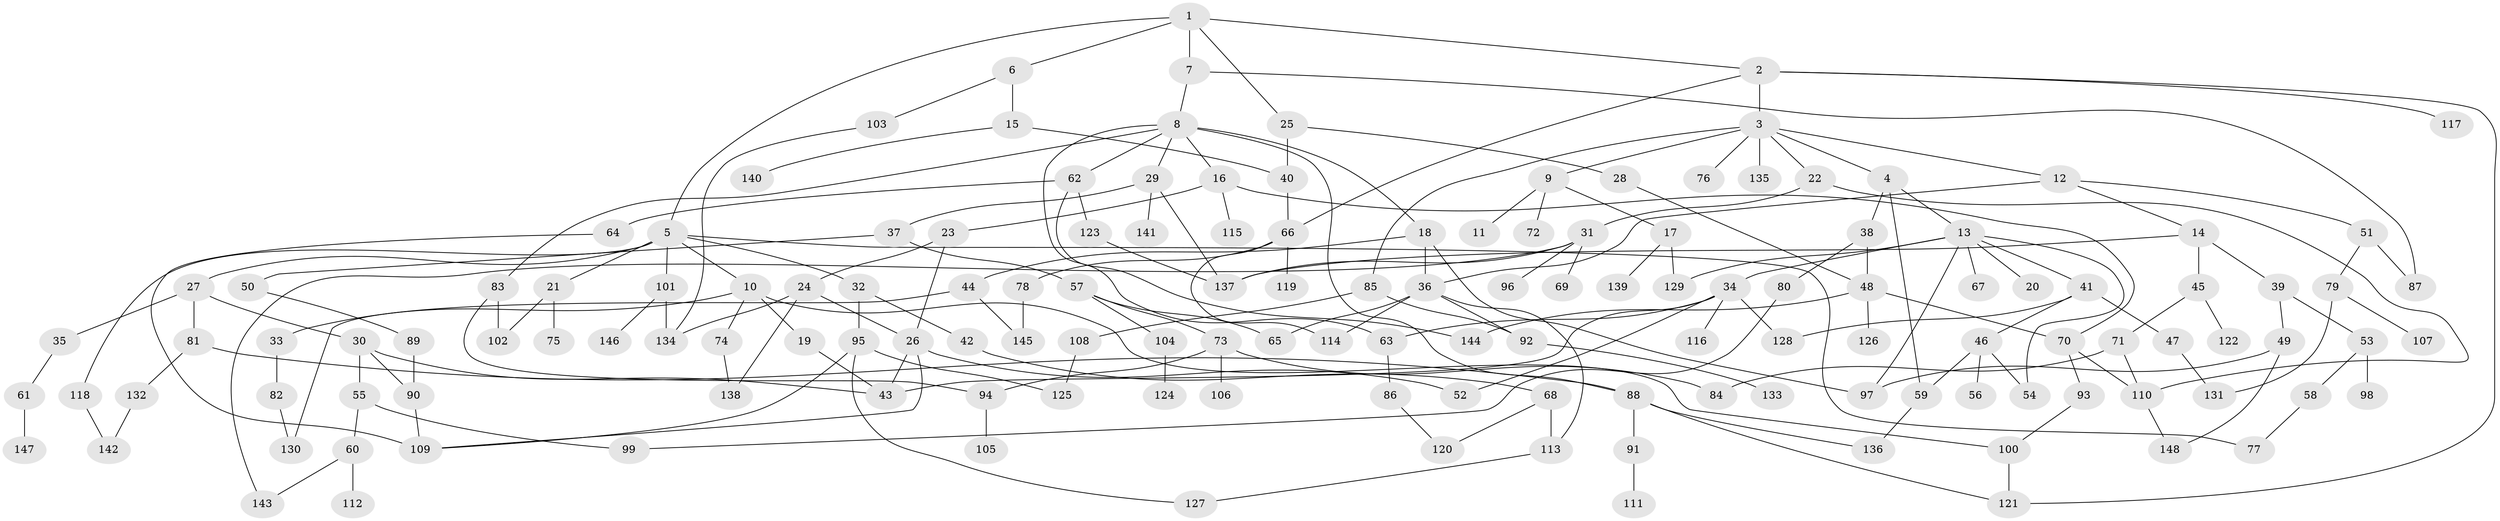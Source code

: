// coarse degree distribution, {6: 0.0392156862745098, 4: 0.19607843137254902, 10: 0.00980392156862745, 9: 0.0196078431372549, 3: 0.12745098039215685, 5: 0.06862745098039216, 8: 0.00980392156862745, 2: 0.29411764705882354, 1: 0.21568627450980393, 7: 0.0196078431372549}
// Generated by graph-tools (version 1.1) at 2025/23/03/03/25 07:23:33]
// undirected, 148 vertices, 201 edges
graph export_dot {
graph [start="1"]
  node [color=gray90,style=filled];
  1;
  2;
  3;
  4;
  5;
  6;
  7;
  8;
  9;
  10;
  11;
  12;
  13;
  14;
  15;
  16;
  17;
  18;
  19;
  20;
  21;
  22;
  23;
  24;
  25;
  26;
  27;
  28;
  29;
  30;
  31;
  32;
  33;
  34;
  35;
  36;
  37;
  38;
  39;
  40;
  41;
  42;
  43;
  44;
  45;
  46;
  47;
  48;
  49;
  50;
  51;
  52;
  53;
  54;
  55;
  56;
  57;
  58;
  59;
  60;
  61;
  62;
  63;
  64;
  65;
  66;
  67;
  68;
  69;
  70;
  71;
  72;
  73;
  74;
  75;
  76;
  77;
  78;
  79;
  80;
  81;
  82;
  83;
  84;
  85;
  86;
  87;
  88;
  89;
  90;
  91;
  92;
  93;
  94;
  95;
  96;
  97;
  98;
  99;
  100;
  101;
  102;
  103;
  104;
  105;
  106;
  107;
  108;
  109;
  110;
  111;
  112;
  113;
  114;
  115;
  116;
  117;
  118;
  119;
  120;
  121;
  122;
  123;
  124;
  125;
  126;
  127;
  128;
  129;
  130;
  131;
  132;
  133;
  134;
  135;
  136;
  137;
  138;
  139;
  140;
  141;
  142;
  143;
  144;
  145;
  146;
  147;
  148;
  1 -- 2;
  1 -- 5;
  1 -- 6;
  1 -- 7;
  1 -- 25;
  2 -- 3;
  2 -- 66;
  2 -- 117;
  2 -- 121;
  3 -- 4;
  3 -- 9;
  3 -- 12;
  3 -- 22;
  3 -- 76;
  3 -- 85;
  3 -- 135;
  4 -- 13;
  4 -- 38;
  4 -- 59;
  5 -- 10;
  5 -- 21;
  5 -- 27;
  5 -- 32;
  5 -- 77;
  5 -- 101;
  5 -- 118;
  6 -- 15;
  6 -- 103;
  7 -- 8;
  7 -- 87;
  8 -- 16;
  8 -- 18;
  8 -- 29;
  8 -- 62;
  8 -- 83;
  8 -- 63;
  8 -- 88;
  9 -- 11;
  9 -- 17;
  9 -- 72;
  10 -- 19;
  10 -- 33;
  10 -- 74;
  10 -- 100;
  12 -- 14;
  12 -- 51;
  12 -- 36;
  13 -- 20;
  13 -- 34;
  13 -- 41;
  13 -- 67;
  13 -- 129;
  13 -- 97;
  13 -- 54;
  14 -- 39;
  14 -- 45;
  14 -- 137;
  15 -- 140;
  15 -- 40;
  16 -- 23;
  16 -- 115;
  16 -- 70;
  17 -- 129;
  17 -- 139;
  18 -- 36;
  18 -- 44;
  18 -- 97;
  19 -- 43;
  21 -- 75;
  21 -- 102;
  22 -- 31;
  22 -- 110;
  23 -- 24;
  23 -- 26;
  24 -- 26;
  24 -- 138;
  24 -- 134;
  25 -- 28;
  25 -- 40;
  26 -- 52;
  26 -- 43;
  26 -- 109;
  27 -- 30;
  27 -- 35;
  27 -- 81;
  28 -- 48;
  29 -- 37;
  29 -- 141;
  29 -- 137;
  30 -- 55;
  30 -- 90;
  30 -- 43;
  31 -- 69;
  31 -- 96;
  31 -- 143;
  31 -- 137;
  32 -- 42;
  32 -- 95;
  33 -- 82;
  34 -- 43;
  34 -- 63;
  34 -- 116;
  34 -- 52;
  34 -- 128;
  35 -- 61;
  36 -- 65;
  36 -- 92;
  36 -- 114;
  36 -- 113;
  37 -- 50;
  37 -- 57;
  38 -- 48;
  38 -- 80;
  39 -- 49;
  39 -- 53;
  40 -- 66;
  41 -- 46;
  41 -- 47;
  41 -- 128;
  42 -- 68;
  44 -- 130;
  44 -- 145;
  45 -- 71;
  45 -- 122;
  46 -- 54;
  46 -- 56;
  46 -- 59;
  47 -- 131;
  48 -- 70;
  48 -- 126;
  48 -- 144;
  49 -- 97;
  49 -- 148;
  50 -- 89;
  51 -- 79;
  51 -- 87;
  53 -- 58;
  53 -- 98;
  55 -- 60;
  55 -- 99;
  57 -- 73;
  57 -- 104;
  57 -- 65;
  58 -- 77;
  59 -- 136;
  60 -- 112;
  60 -- 143;
  61 -- 147;
  62 -- 64;
  62 -- 123;
  62 -- 144;
  63 -- 86;
  64 -- 109;
  66 -- 78;
  66 -- 119;
  66 -- 114;
  68 -- 113;
  68 -- 120;
  70 -- 93;
  70 -- 110;
  71 -- 84;
  71 -- 110;
  73 -- 84;
  73 -- 94;
  73 -- 106;
  74 -- 138;
  78 -- 145;
  79 -- 107;
  79 -- 131;
  80 -- 99;
  81 -- 88;
  81 -- 132;
  82 -- 130;
  83 -- 102;
  83 -- 94;
  85 -- 108;
  85 -- 92;
  86 -- 120;
  88 -- 91;
  88 -- 136;
  88 -- 121;
  89 -- 90;
  90 -- 109;
  91 -- 111;
  92 -- 133;
  93 -- 100;
  94 -- 105;
  95 -- 125;
  95 -- 127;
  95 -- 109;
  100 -- 121;
  101 -- 134;
  101 -- 146;
  103 -- 134;
  104 -- 124;
  108 -- 125;
  110 -- 148;
  113 -- 127;
  118 -- 142;
  123 -- 137;
  132 -- 142;
}
